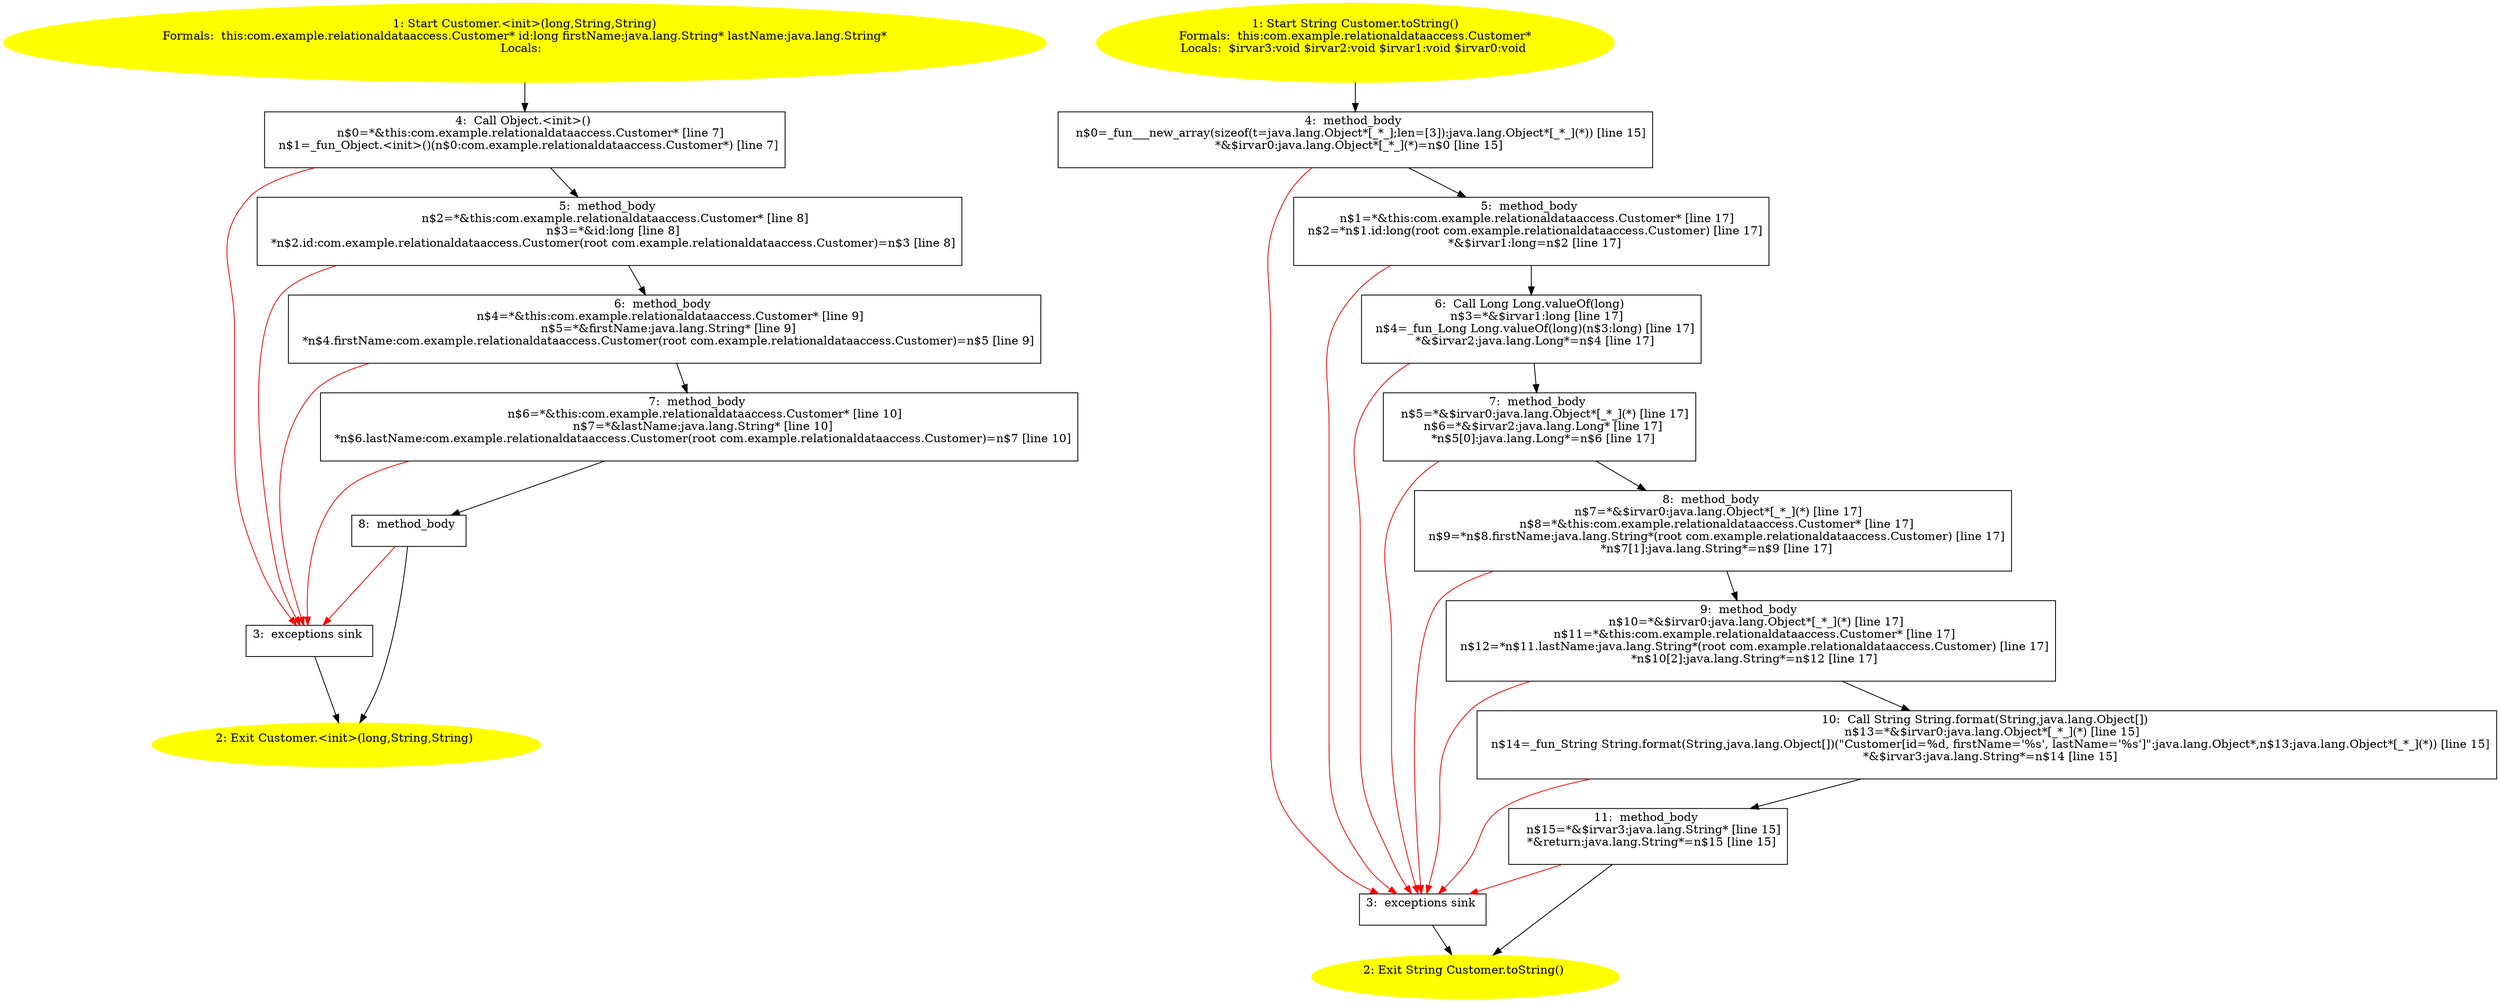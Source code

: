 /* @generated */
digraph cfg {
"com.example.relationaldataaccess.Customer.<init>(long,java.lang.String,java.lang.String).2edc3f8372069de363b2e0414e635f9d_1" [label="1: Start Customer.<init>(long,String,String)\nFormals:  this:com.example.relationaldataaccess.Customer* id:long firstName:java.lang.String* lastName:java.lang.String*\nLocals:  \n  " color=yellow style=filled]
	

	 "com.example.relationaldataaccess.Customer.<init>(long,java.lang.String,java.lang.String).2edc3f8372069de363b2e0414e635f9d_1" -> "com.example.relationaldataaccess.Customer.<init>(long,java.lang.String,java.lang.String).2edc3f8372069de363b2e0414e635f9d_4" ;
"com.example.relationaldataaccess.Customer.<init>(long,java.lang.String,java.lang.String).2edc3f8372069de363b2e0414e635f9d_2" [label="2: Exit Customer.<init>(long,String,String) \n  " color=yellow style=filled]
	

"com.example.relationaldataaccess.Customer.<init>(long,java.lang.String,java.lang.String).2edc3f8372069de363b2e0414e635f9d_3" [label="3:  exceptions sink \n  " shape="box"]
	

	 "com.example.relationaldataaccess.Customer.<init>(long,java.lang.String,java.lang.String).2edc3f8372069de363b2e0414e635f9d_3" -> "com.example.relationaldataaccess.Customer.<init>(long,java.lang.String,java.lang.String).2edc3f8372069de363b2e0414e635f9d_2" ;
"com.example.relationaldataaccess.Customer.<init>(long,java.lang.String,java.lang.String).2edc3f8372069de363b2e0414e635f9d_4" [label="4:  Call Object.<init>() \n   n$0=*&this:com.example.relationaldataaccess.Customer* [line 7]\n  n$1=_fun_Object.<init>()(n$0:com.example.relationaldataaccess.Customer*) [line 7]\n " shape="box"]
	

	 "com.example.relationaldataaccess.Customer.<init>(long,java.lang.String,java.lang.String).2edc3f8372069de363b2e0414e635f9d_4" -> "com.example.relationaldataaccess.Customer.<init>(long,java.lang.String,java.lang.String).2edc3f8372069de363b2e0414e635f9d_5" ;
	 "com.example.relationaldataaccess.Customer.<init>(long,java.lang.String,java.lang.String).2edc3f8372069de363b2e0414e635f9d_4" -> "com.example.relationaldataaccess.Customer.<init>(long,java.lang.String,java.lang.String).2edc3f8372069de363b2e0414e635f9d_3" [color="red" ];
"com.example.relationaldataaccess.Customer.<init>(long,java.lang.String,java.lang.String).2edc3f8372069de363b2e0414e635f9d_5" [label="5:  method_body \n   n$2=*&this:com.example.relationaldataaccess.Customer* [line 8]\n  n$3=*&id:long [line 8]\n  *n$2.id:com.example.relationaldataaccess.Customer(root com.example.relationaldataaccess.Customer)=n$3 [line 8]\n " shape="box"]
	

	 "com.example.relationaldataaccess.Customer.<init>(long,java.lang.String,java.lang.String).2edc3f8372069de363b2e0414e635f9d_5" -> "com.example.relationaldataaccess.Customer.<init>(long,java.lang.String,java.lang.String).2edc3f8372069de363b2e0414e635f9d_6" ;
	 "com.example.relationaldataaccess.Customer.<init>(long,java.lang.String,java.lang.String).2edc3f8372069de363b2e0414e635f9d_5" -> "com.example.relationaldataaccess.Customer.<init>(long,java.lang.String,java.lang.String).2edc3f8372069de363b2e0414e635f9d_3" [color="red" ];
"com.example.relationaldataaccess.Customer.<init>(long,java.lang.String,java.lang.String).2edc3f8372069de363b2e0414e635f9d_6" [label="6:  method_body \n   n$4=*&this:com.example.relationaldataaccess.Customer* [line 9]\n  n$5=*&firstName:java.lang.String* [line 9]\n  *n$4.firstName:com.example.relationaldataaccess.Customer(root com.example.relationaldataaccess.Customer)=n$5 [line 9]\n " shape="box"]
	

	 "com.example.relationaldataaccess.Customer.<init>(long,java.lang.String,java.lang.String).2edc3f8372069de363b2e0414e635f9d_6" -> "com.example.relationaldataaccess.Customer.<init>(long,java.lang.String,java.lang.String).2edc3f8372069de363b2e0414e635f9d_7" ;
	 "com.example.relationaldataaccess.Customer.<init>(long,java.lang.String,java.lang.String).2edc3f8372069de363b2e0414e635f9d_6" -> "com.example.relationaldataaccess.Customer.<init>(long,java.lang.String,java.lang.String).2edc3f8372069de363b2e0414e635f9d_3" [color="red" ];
"com.example.relationaldataaccess.Customer.<init>(long,java.lang.String,java.lang.String).2edc3f8372069de363b2e0414e635f9d_7" [label="7:  method_body \n   n$6=*&this:com.example.relationaldataaccess.Customer* [line 10]\n  n$7=*&lastName:java.lang.String* [line 10]\n  *n$6.lastName:com.example.relationaldataaccess.Customer(root com.example.relationaldataaccess.Customer)=n$7 [line 10]\n " shape="box"]
	

	 "com.example.relationaldataaccess.Customer.<init>(long,java.lang.String,java.lang.String).2edc3f8372069de363b2e0414e635f9d_7" -> "com.example.relationaldataaccess.Customer.<init>(long,java.lang.String,java.lang.String).2edc3f8372069de363b2e0414e635f9d_8" ;
	 "com.example.relationaldataaccess.Customer.<init>(long,java.lang.String,java.lang.String).2edc3f8372069de363b2e0414e635f9d_7" -> "com.example.relationaldataaccess.Customer.<init>(long,java.lang.String,java.lang.String).2edc3f8372069de363b2e0414e635f9d_3" [color="red" ];
"com.example.relationaldataaccess.Customer.<init>(long,java.lang.String,java.lang.String).2edc3f8372069de363b2e0414e635f9d_8" [label="8:  method_body \n  " shape="box"]
	

	 "com.example.relationaldataaccess.Customer.<init>(long,java.lang.String,java.lang.String).2edc3f8372069de363b2e0414e635f9d_8" -> "com.example.relationaldataaccess.Customer.<init>(long,java.lang.String,java.lang.String).2edc3f8372069de363b2e0414e635f9d_2" ;
	 "com.example.relationaldataaccess.Customer.<init>(long,java.lang.String,java.lang.String).2edc3f8372069de363b2e0414e635f9d_8" -> "com.example.relationaldataaccess.Customer.<init>(long,java.lang.String,java.lang.String).2edc3f8372069de363b2e0414e635f9d_3" [color="red" ];
"com.example.relationaldataaccess.Customer.toString():java.lang.String.7ff95b2b0341a358478eace79763e774_1" [label="1: Start String Customer.toString()\nFormals:  this:com.example.relationaldataaccess.Customer*\nLocals:  $irvar3:void $irvar2:void $irvar1:void $irvar0:void \n  " color=yellow style=filled]
	

	 "com.example.relationaldataaccess.Customer.toString():java.lang.String.7ff95b2b0341a358478eace79763e774_1" -> "com.example.relationaldataaccess.Customer.toString():java.lang.String.7ff95b2b0341a358478eace79763e774_4" ;
"com.example.relationaldataaccess.Customer.toString():java.lang.String.7ff95b2b0341a358478eace79763e774_2" [label="2: Exit String Customer.toString() \n  " color=yellow style=filled]
	

"com.example.relationaldataaccess.Customer.toString():java.lang.String.7ff95b2b0341a358478eace79763e774_3" [label="3:  exceptions sink \n  " shape="box"]
	

	 "com.example.relationaldataaccess.Customer.toString():java.lang.String.7ff95b2b0341a358478eace79763e774_3" -> "com.example.relationaldataaccess.Customer.toString():java.lang.String.7ff95b2b0341a358478eace79763e774_2" ;
"com.example.relationaldataaccess.Customer.toString():java.lang.String.7ff95b2b0341a358478eace79763e774_4" [label="4:  method_body \n   n$0=_fun___new_array(sizeof(t=java.lang.Object*[_*_];len=[3]):java.lang.Object*[_*_](*)) [line 15]\n  *&$irvar0:java.lang.Object*[_*_](*)=n$0 [line 15]\n " shape="box"]
	

	 "com.example.relationaldataaccess.Customer.toString():java.lang.String.7ff95b2b0341a358478eace79763e774_4" -> "com.example.relationaldataaccess.Customer.toString():java.lang.String.7ff95b2b0341a358478eace79763e774_5" ;
	 "com.example.relationaldataaccess.Customer.toString():java.lang.String.7ff95b2b0341a358478eace79763e774_4" -> "com.example.relationaldataaccess.Customer.toString():java.lang.String.7ff95b2b0341a358478eace79763e774_3" [color="red" ];
"com.example.relationaldataaccess.Customer.toString():java.lang.String.7ff95b2b0341a358478eace79763e774_5" [label="5:  method_body \n   n$1=*&this:com.example.relationaldataaccess.Customer* [line 17]\n  n$2=*n$1.id:long(root com.example.relationaldataaccess.Customer) [line 17]\n  *&$irvar1:long=n$2 [line 17]\n " shape="box"]
	

	 "com.example.relationaldataaccess.Customer.toString():java.lang.String.7ff95b2b0341a358478eace79763e774_5" -> "com.example.relationaldataaccess.Customer.toString():java.lang.String.7ff95b2b0341a358478eace79763e774_6" ;
	 "com.example.relationaldataaccess.Customer.toString():java.lang.String.7ff95b2b0341a358478eace79763e774_5" -> "com.example.relationaldataaccess.Customer.toString():java.lang.String.7ff95b2b0341a358478eace79763e774_3" [color="red" ];
"com.example.relationaldataaccess.Customer.toString():java.lang.String.7ff95b2b0341a358478eace79763e774_6" [label="6:  Call Long Long.valueOf(long) \n   n$3=*&$irvar1:long [line 17]\n  n$4=_fun_Long Long.valueOf(long)(n$3:long) [line 17]\n  *&$irvar2:java.lang.Long*=n$4 [line 17]\n " shape="box"]
	

	 "com.example.relationaldataaccess.Customer.toString():java.lang.String.7ff95b2b0341a358478eace79763e774_6" -> "com.example.relationaldataaccess.Customer.toString():java.lang.String.7ff95b2b0341a358478eace79763e774_7" ;
	 "com.example.relationaldataaccess.Customer.toString():java.lang.String.7ff95b2b0341a358478eace79763e774_6" -> "com.example.relationaldataaccess.Customer.toString():java.lang.String.7ff95b2b0341a358478eace79763e774_3" [color="red" ];
"com.example.relationaldataaccess.Customer.toString():java.lang.String.7ff95b2b0341a358478eace79763e774_7" [label="7:  method_body \n   n$5=*&$irvar0:java.lang.Object*[_*_](*) [line 17]\n  n$6=*&$irvar2:java.lang.Long* [line 17]\n  *n$5[0]:java.lang.Long*=n$6 [line 17]\n " shape="box"]
	

	 "com.example.relationaldataaccess.Customer.toString():java.lang.String.7ff95b2b0341a358478eace79763e774_7" -> "com.example.relationaldataaccess.Customer.toString():java.lang.String.7ff95b2b0341a358478eace79763e774_8" ;
	 "com.example.relationaldataaccess.Customer.toString():java.lang.String.7ff95b2b0341a358478eace79763e774_7" -> "com.example.relationaldataaccess.Customer.toString():java.lang.String.7ff95b2b0341a358478eace79763e774_3" [color="red" ];
"com.example.relationaldataaccess.Customer.toString():java.lang.String.7ff95b2b0341a358478eace79763e774_8" [label="8:  method_body \n   n$7=*&$irvar0:java.lang.Object*[_*_](*) [line 17]\n  n$8=*&this:com.example.relationaldataaccess.Customer* [line 17]\n  n$9=*n$8.firstName:java.lang.String*(root com.example.relationaldataaccess.Customer) [line 17]\n  *n$7[1]:java.lang.String*=n$9 [line 17]\n " shape="box"]
	

	 "com.example.relationaldataaccess.Customer.toString():java.lang.String.7ff95b2b0341a358478eace79763e774_8" -> "com.example.relationaldataaccess.Customer.toString():java.lang.String.7ff95b2b0341a358478eace79763e774_9" ;
	 "com.example.relationaldataaccess.Customer.toString():java.lang.String.7ff95b2b0341a358478eace79763e774_8" -> "com.example.relationaldataaccess.Customer.toString():java.lang.String.7ff95b2b0341a358478eace79763e774_3" [color="red" ];
"com.example.relationaldataaccess.Customer.toString():java.lang.String.7ff95b2b0341a358478eace79763e774_9" [label="9:  method_body \n   n$10=*&$irvar0:java.lang.Object*[_*_](*) [line 17]\n  n$11=*&this:com.example.relationaldataaccess.Customer* [line 17]\n  n$12=*n$11.lastName:java.lang.String*(root com.example.relationaldataaccess.Customer) [line 17]\n  *n$10[2]:java.lang.String*=n$12 [line 17]\n " shape="box"]
	

	 "com.example.relationaldataaccess.Customer.toString():java.lang.String.7ff95b2b0341a358478eace79763e774_9" -> "com.example.relationaldataaccess.Customer.toString():java.lang.String.7ff95b2b0341a358478eace79763e774_10" ;
	 "com.example.relationaldataaccess.Customer.toString():java.lang.String.7ff95b2b0341a358478eace79763e774_9" -> "com.example.relationaldataaccess.Customer.toString():java.lang.String.7ff95b2b0341a358478eace79763e774_3" [color="red" ];
"com.example.relationaldataaccess.Customer.toString():java.lang.String.7ff95b2b0341a358478eace79763e774_10" [label="10:  Call String String.format(String,java.lang.Object[]) \n   n$13=*&$irvar0:java.lang.Object*[_*_](*) [line 15]\n  n$14=_fun_String String.format(String,java.lang.Object[])(\"Customer[id=%d, firstName='%s', lastName='%s']\":java.lang.Object*,n$13:java.lang.Object*[_*_](*)) [line 15]\n  *&$irvar3:java.lang.String*=n$14 [line 15]\n " shape="box"]
	

	 "com.example.relationaldataaccess.Customer.toString():java.lang.String.7ff95b2b0341a358478eace79763e774_10" -> "com.example.relationaldataaccess.Customer.toString():java.lang.String.7ff95b2b0341a358478eace79763e774_11" ;
	 "com.example.relationaldataaccess.Customer.toString():java.lang.String.7ff95b2b0341a358478eace79763e774_10" -> "com.example.relationaldataaccess.Customer.toString():java.lang.String.7ff95b2b0341a358478eace79763e774_3" [color="red" ];
"com.example.relationaldataaccess.Customer.toString():java.lang.String.7ff95b2b0341a358478eace79763e774_11" [label="11:  method_body \n   n$15=*&$irvar3:java.lang.String* [line 15]\n  *&return:java.lang.String*=n$15 [line 15]\n " shape="box"]
	

	 "com.example.relationaldataaccess.Customer.toString():java.lang.String.7ff95b2b0341a358478eace79763e774_11" -> "com.example.relationaldataaccess.Customer.toString():java.lang.String.7ff95b2b0341a358478eace79763e774_2" ;
	 "com.example.relationaldataaccess.Customer.toString():java.lang.String.7ff95b2b0341a358478eace79763e774_11" -> "com.example.relationaldataaccess.Customer.toString():java.lang.String.7ff95b2b0341a358478eace79763e774_3" [color="red" ];
}
